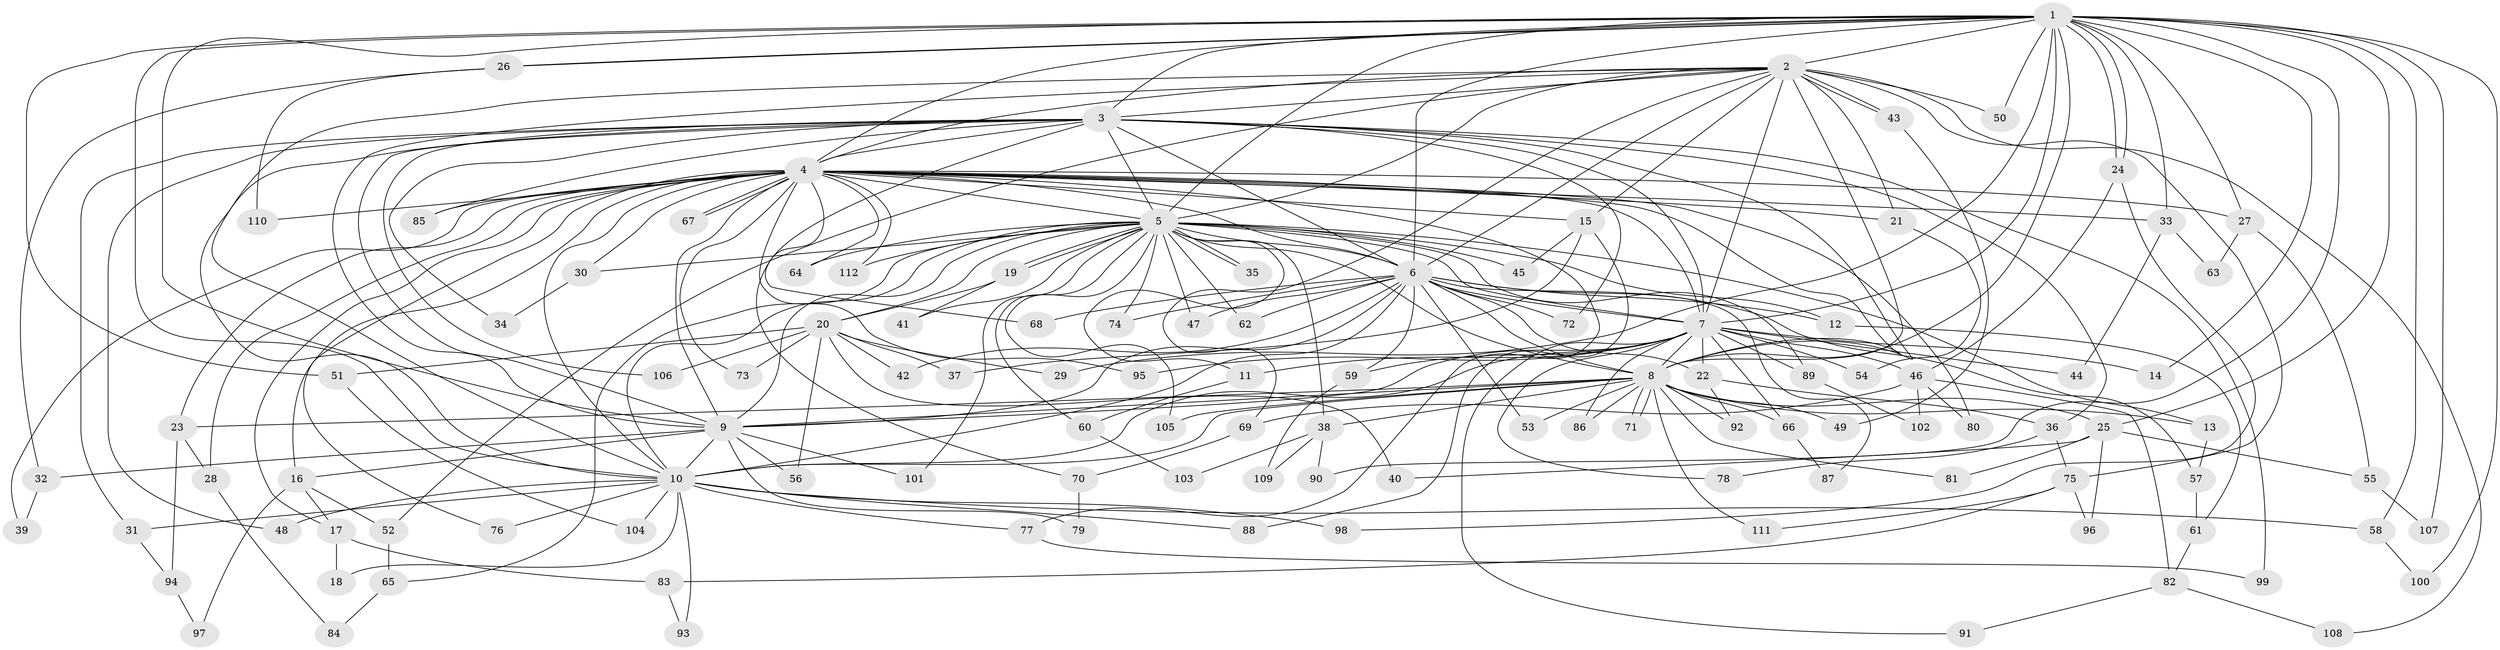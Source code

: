 // coarse degree distribution, {19: 0.030303030303030304, 1: 0.42424242424242425, 2: 0.42424242424242425, 3: 0.06060606060606061, 24: 0.030303030303030304, 9: 0.030303030303030304}
// Generated by graph-tools (version 1.1) at 2025/47/03/04/25 21:47:58]
// undirected, 112 vertices, 249 edges
graph export_dot {
graph [start="1"]
  node [color=gray90,style=filled];
  1;
  2;
  3;
  4;
  5;
  6;
  7;
  8;
  9;
  10;
  11;
  12;
  13;
  14;
  15;
  16;
  17;
  18;
  19;
  20;
  21;
  22;
  23;
  24;
  25;
  26;
  27;
  28;
  29;
  30;
  31;
  32;
  33;
  34;
  35;
  36;
  37;
  38;
  39;
  40;
  41;
  42;
  43;
  44;
  45;
  46;
  47;
  48;
  49;
  50;
  51;
  52;
  53;
  54;
  55;
  56;
  57;
  58;
  59;
  60;
  61;
  62;
  63;
  64;
  65;
  66;
  67;
  68;
  69;
  70;
  71;
  72;
  73;
  74;
  75;
  76;
  77;
  78;
  79;
  80;
  81;
  82;
  83;
  84;
  85;
  86;
  87;
  88;
  89;
  90;
  91;
  92;
  93;
  94;
  95;
  96;
  97;
  98;
  99;
  100;
  101;
  102;
  103;
  104;
  105;
  106;
  107;
  108;
  109;
  110;
  111;
  112;
  1 -- 2;
  1 -- 3;
  1 -- 4;
  1 -- 5;
  1 -- 6;
  1 -- 7;
  1 -- 8;
  1 -- 9;
  1 -- 10;
  1 -- 14;
  1 -- 24;
  1 -- 24;
  1 -- 25;
  1 -- 26;
  1 -- 26;
  1 -- 27;
  1 -- 29;
  1 -- 33;
  1 -- 50;
  1 -- 51;
  1 -- 58;
  1 -- 90;
  1 -- 100;
  1 -- 107;
  2 -- 3;
  2 -- 4;
  2 -- 5;
  2 -- 6;
  2 -- 7;
  2 -- 8;
  2 -- 9;
  2 -- 10;
  2 -- 15;
  2 -- 21;
  2 -- 43;
  2 -- 43;
  2 -- 50;
  2 -- 52;
  2 -- 69;
  2 -- 75;
  2 -- 108;
  3 -- 4;
  3 -- 5;
  3 -- 6;
  3 -- 7;
  3 -- 8;
  3 -- 9;
  3 -- 10;
  3 -- 31;
  3 -- 34;
  3 -- 36;
  3 -- 48;
  3 -- 70;
  3 -- 72;
  3 -- 85;
  3 -- 99;
  3 -- 106;
  4 -- 5;
  4 -- 6;
  4 -- 7;
  4 -- 8;
  4 -- 9;
  4 -- 10;
  4 -- 15;
  4 -- 16;
  4 -- 17;
  4 -- 21;
  4 -- 23;
  4 -- 27;
  4 -- 28;
  4 -- 30;
  4 -- 33;
  4 -- 39;
  4 -- 64;
  4 -- 67;
  4 -- 67;
  4 -- 68;
  4 -- 73;
  4 -- 76;
  4 -- 77;
  4 -- 80;
  4 -- 85;
  4 -- 95;
  4 -- 110;
  4 -- 112;
  5 -- 6;
  5 -- 7;
  5 -- 8;
  5 -- 9;
  5 -- 10;
  5 -- 11;
  5 -- 12;
  5 -- 13;
  5 -- 19;
  5 -- 19;
  5 -- 20;
  5 -- 30;
  5 -- 35;
  5 -- 35;
  5 -- 38;
  5 -- 41;
  5 -- 45;
  5 -- 47;
  5 -- 60;
  5 -- 62;
  5 -- 64;
  5 -- 65;
  5 -- 74;
  5 -- 89;
  5 -- 101;
  5 -- 105;
  5 -- 112;
  6 -- 7;
  6 -- 8;
  6 -- 9;
  6 -- 10;
  6 -- 12;
  6 -- 22;
  6 -- 42;
  6 -- 47;
  6 -- 53;
  6 -- 57;
  6 -- 59;
  6 -- 62;
  6 -- 68;
  6 -- 72;
  6 -- 74;
  6 -- 87;
  7 -- 8;
  7 -- 9;
  7 -- 10;
  7 -- 11;
  7 -- 14;
  7 -- 22;
  7 -- 44;
  7 -- 46;
  7 -- 54;
  7 -- 59;
  7 -- 66;
  7 -- 78;
  7 -- 86;
  7 -- 89;
  7 -- 91;
  7 -- 95;
  8 -- 9;
  8 -- 10;
  8 -- 13;
  8 -- 23;
  8 -- 25;
  8 -- 38;
  8 -- 49;
  8 -- 53;
  8 -- 66;
  8 -- 71;
  8 -- 71;
  8 -- 81;
  8 -- 86;
  8 -- 92;
  8 -- 105;
  8 -- 111;
  9 -- 10;
  9 -- 16;
  9 -- 32;
  9 -- 56;
  9 -- 79;
  9 -- 101;
  10 -- 18;
  10 -- 31;
  10 -- 48;
  10 -- 58;
  10 -- 76;
  10 -- 77;
  10 -- 88;
  10 -- 93;
  10 -- 98;
  10 -- 104;
  11 -- 60;
  12 -- 61;
  13 -- 57;
  15 -- 37;
  15 -- 45;
  15 -- 88;
  16 -- 17;
  16 -- 52;
  16 -- 97;
  17 -- 18;
  17 -- 83;
  19 -- 20;
  19 -- 41;
  20 -- 29;
  20 -- 37;
  20 -- 40;
  20 -- 42;
  20 -- 51;
  20 -- 56;
  20 -- 73;
  20 -- 106;
  21 -- 54;
  22 -- 36;
  22 -- 92;
  23 -- 28;
  23 -- 94;
  24 -- 46;
  24 -- 98;
  25 -- 40;
  25 -- 55;
  25 -- 81;
  25 -- 96;
  26 -- 32;
  26 -- 110;
  27 -- 55;
  27 -- 63;
  28 -- 84;
  30 -- 34;
  31 -- 94;
  32 -- 39;
  33 -- 44;
  33 -- 63;
  36 -- 75;
  36 -- 78;
  38 -- 90;
  38 -- 103;
  38 -- 109;
  43 -- 49;
  46 -- 69;
  46 -- 80;
  46 -- 82;
  46 -- 102;
  51 -- 104;
  52 -- 65;
  55 -- 107;
  57 -- 61;
  58 -- 100;
  59 -- 109;
  60 -- 103;
  61 -- 82;
  65 -- 84;
  66 -- 87;
  69 -- 70;
  70 -- 79;
  75 -- 83;
  75 -- 96;
  75 -- 111;
  77 -- 99;
  82 -- 91;
  82 -- 108;
  83 -- 93;
  89 -- 102;
  94 -- 97;
}
